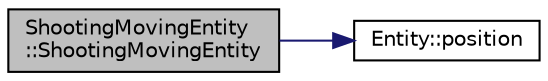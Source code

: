 digraph "ShootingMovingEntity::ShootingMovingEntity"
{
  edge [fontname="Helvetica",fontsize="10",labelfontname="Helvetica",labelfontsize="10"];
  node [fontname="Helvetica",fontsize="10",shape=record];
  rankdir="LR";
  Node1 [label="ShootingMovingEntity\l::ShootingMovingEntity",height=0.2,width=0.4,color="black", fillcolor="grey75", style="filled", fontcolor="black"];
  Node1 -> Node2 [color="midnightblue",fontsize="10",style="solid",fontname="Helvetica"];
  Node2 [label="Entity::position",height=0.2,width=0.4,color="black", fillcolor="white", style="filled",URL="$classEntity.html#a46560a758a9dfda4d34ce09f67d41aad"];
}
